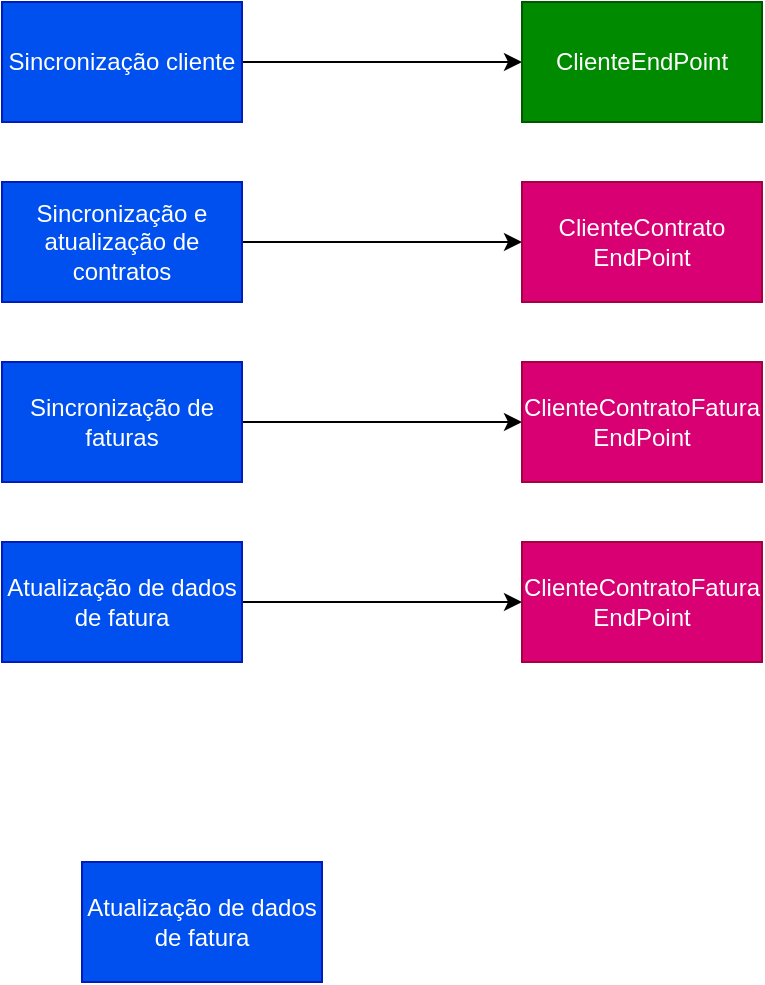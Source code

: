 <mxfile version="20.7.4" type="github" pages="2">
  <diagram id="bcfOEzViOeFCQz89kAM_" name="Página-1">
    <mxGraphModel dx="1434" dy="796" grid="1" gridSize="10" guides="1" tooltips="1" connect="1" arrows="1" fold="1" page="1" pageScale="1" pageWidth="827" pageHeight="1169" math="0" shadow="0">
      <root>
        <mxCell id="0" />
        <mxCell id="1" parent="0" />
        <mxCell id="LhKKLPNGlaLUIo4Cgo96-2" style="edgeStyle=orthogonalEdgeStyle;rounded=0;orthogonalLoop=1;jettySize=auto;html=1;" edge="1" parent="1" source="-_v7oQL_Wrih1DW1me47-1" target="LhKKLPNGlaLUIo4Cgo96-1">
          <mxGeometry relative="1" as="geometry" />
        </mxCell>
        <mxCell id="-_v7oQL_Wrih1DW1me47-1" value="Sincronização cliente" style="rounded=0;whiteSpace=wrap;html=1;fillColor=#0050ef;fontColor=#ffffff;strokeColor=#001DBC;" parent="1" vertex="1">
          <mxGeometry x="80" y="110" width="120" height="60" as="geometry" />
        </mxCell>
        <mxCell id="LhKKLPNGlaLUIo4Cgo96-1" value="ClienteEndPoint" style="rounded=0;whiteSpace=wrap;html=1;fillColor=#008a00;fontColor=#ffffff;strokeColor=#005700;" vertex="1" parent="1">
          <mxGeometry x="340" y="110" width="120" height="60" as="geometry" />
        </mxCell>
        <mxCell id="LhKKLPNGlaLUIo4Cgo96-6" style="edgeStyle=orthogonalEdgeStyle;rounded=0;orthogonalLoop=1;jettySize=auto;html=1;" edge="1" parent="1" source="LhKKLPNGlaLUIo4Cgo96-3" target="LhKKLPNGlaLUIo4Cgo96-5">
          <mxGeometry relative="1" as="geometry" />
        </mxCell>
        <mxCell id="LhKKLPNGlaLUIo4Cgo96-3" value="Sincronização e atualização de contratos" style="rounded=0;whiteSpace=wrap;html=1;fillColor=#0050ef;fontColor=#ffffff;strokeColor=#001DBC;" vertex="1" parent="1">
          <mxGeometry x="80" y="200" width="120" height="60" as="geometry" />
        </mxCell>
        <mxCell id="LhKKLPNGlaLUIo4Cgo96-5" value="ClienteContrato&lt;br&gt;EndPoint" style="whiteSpace=wrap;html=1;fillColor=#d80073;strokeColor=#A50040;fontColor=#ffffff;rounded=0;" vertex="1" parent="1">
          <mxGeometry x="340" y="200" width="120" height="60" as="geometry" />
        </mxCell>
        <mxCell id="LhKKLPNGlaLUIo4Cgo96-9" style="edgeStyle=orthogonalEdgeStyle;rounded=0;orthogonalLoop=1;jettySize=auto;html=1;" edge="1" parent="1" source="LhKKLPNGlaLUIo4Cgo96-7" target="LhKKLPNGlaLUIo4Cgo96-8">
          <mxGeometry relative="1" as="geometry" />
        </mxCell>
        <mxCell id="LhKKLPNGlaLUIo4Cgo96-7" value="Sincronização de faturas" style="rounded=0;whiteSpace=wrap;html=1;fillColor=#0050ef;fontColor=#ffffff;strokeColor=#001DBC;" vertex="1" parent="1">
          <mxGeometry x="80" y="290" width="120" height="60" as="geometry" />
        </mxCell>
        <mxCell id="LhKKLPNGlaLUIo4Cgo96-8" value="ClienteContratoFatura&lt;br&gt;EndPoint" style="whiteSpace=wrap;html=1;fillColor=#d80073;strokeColor=#A50040;fontColor=#ffffff;rounded=0;" vertex="1" parent="1">
          <mxGeometry x="340" y="290" width="120" height="60" as="geometry" />
        </mxCell>
        <mxCell id="LhKKLPNGlaLUIo4Cgo96-12" style="edgeStyle=orthogonalEdgeStyle;rounded=0;orthogonalLoop=1;jettySize=auto;html=1;" edge="1" parent="1" source="LhKKLPNGlaLUIo4Cgo96-10" target="LhKKLPNGlaLUIo4Cgo96-11">
          <mxGeometry relative="1" as="geometry" />
        </mxCell>
        <mxCell id="LhKKLPNGlaLUIo4Cgo96-10" value="Atualização de dados de fatura" style="rounded=0;whiteSpace=wrap;html=1;fillColor=#0050ef;fontColor=#ffffff;strokeColor=#001DBC;" vertex="1" parent="1">
          <mxGeometry x="80" y="380" width="120" height="60" as="geometry" />
        </mxCell>
        <mxCell id="LhKKLPNGlaLUIo4Cgo96-11" value="ClienteContratoFatura&lt;br&gt;EndPoint" style="whiteSpace=wrap;html=1;fillColor=#d80073;strokeColor=#A50040;fontColor=#ffffff;rounded=0;" vertex="1" parent="1">
          <mxGeometry x="340" y="380" width="120" height="60" as="geometry" />
        </mxCell>
        <mxCell id="LhKKLPNGlaLUIo4Cgo96-13" value="Atualização de dados de fatura" style="rounded=0;whiteSpace=wrap;html=1;fillColor=#0050ef;fontColor=#ffffff;strokeColor=#001DBC;" vertex="1" parent="1">
          <mxGeometry x="120" y="540" width="120" height="60" as="geometry" />
        </mxCell>
      </root>
    </mxGraphModel>
  </diagram>
  <diagram id="WhsX3oTb6KMW0yIqo7UX" name="DDD">
    <mxGraphModel dx="2607" dy="1447" grid="1" gridSize="10" guides="1" tooltips="1" connect="1" arrows="1" fold="1" page="1" pageScale="1" pageWidth="827" pageHeight="1169" math="0" shadow="0">
      <root>
        <mxCell id="0" />
        <mxCell id="1" parent="0" />
        <mxCell id="0i6y_T5j30i2rRx53eq2-3" value="ENDPOINT" style="ellipse;whiteSpace=wrap;html=1;fillColor=#d80073;fontColor=#ffffff;strokeColor=#A50040;fillStyle=solid;gradientColor=none;verticalAlign=top;fontSize=18;" vertex="1" parent="1">
          <mxGeometry x="130" y="90" width="590" height="592.32" as="geometry" />
        </mxCell>
        <mxCell id="0i6y_T5j30i2rRx53eq2-5" value="APPLICATION" style="ellipse;whiteSpace=wrap;html=1;fillColor=#A10056;fontColor=#ffffff;strokeColor=#A50040;fillStyle=solid;gradientColor=none;verticalAlign=top;fontSize=18;" vertex="1" parent="1">
          <mxGeometry x="161" y="121" width="530" height="530" as="geometry" />
        </mxCell>
        <mxCell id="0i6y_T5j30i2rRx53eq2-6" value="DOMAIN" style="ellipse;whiteSpace=wrap;html=1;fillColor=#75003F;fontColor=#ffffff;strokeColor=#A50040;fillStyle=solid;gradientColor=none;verticalAlign=top;fontSize=18;" vertex="1" parent="1">
          <mxGeometry x="200.5" y="160.5" width="451" height="451" as="geometry" />
        </mxCell>
        <mxCell id="0i6y_T5j30i2rRx53eq2-7" value="INFRA" style="ellipse;whiteSpace=wrap;html=1;fillColor=#52002C;fontColor=#ffffff;strokeColor=#A50040;fillStyle=solid;gradientColor=none;verticalAlign=top;fontSize=18;" vertex="1" parent="1">
          <mxGeometry x="230.05" y="193" width="391.91" height="387" as="geometry" />
        </mxCell>
        <mxCell id="0i6y_T5j30i2rRx53eq2-8" value="API" style="text;html=1;strokeColor=#2D7600;fillColor=#60a917;align=center;verticalAlign=middle;whiteSpace=wrap;rounded=0;fillStyle=solid;fontSize=33;fontColor=#ffffff;" vertex="1" parent="1">
          <mxGeometry x="490" y="70" width="60" height="30" as="geometry" />
        </mxCell>
        <mxCell id="0i6y_T5j30i2rRx53eq2-9" value="SERVICES" style="text;html=1;strokeColor=#2D7600;fillColor=#60a917;align=center;verticalAlign=middle;whiteSpace=wrap;rounded=0;fillStyle=solid;fontSize=33;fontColor=#ffffff;" vertex="1" parent="1">
          <mxGeometry x="490" y="110" width="180" height="30" as="geometry" />
        </mxCell>
        <mxCell id="0i6y_T5j30i2rRx53eq2-10" value="SERVICES" style="text;html=1;strokeColor=#2D7600;fillColor=#60a917;align=center;verticalAlign=middle;whiteSpace=wrap;rounded=0;fillStyle=solid;fontSize=33;fontColor=#ffffff;" vertex="1" parent="1">
          <mxGeometry x="490" y="150" width="180" height="30" as="geometry" />
        </mxCell>
        <mxCell id="0i6y_T5j30i2rRx53eq2-11" value="REPOSITORY" style="text;html=1;strokeColor=#2D7600;fillColor=#60a917;align=center;verticalAlign=middle;whiteSpace=wrap;rounded=0;fillStyle=solid;fontSize=33;fontColor=#ffffff;" vertex="1" parent="1">
          <mxGeometry x="490" y="190" width="230" height="30" as="geometry" />
        </mxCell>
        <mxCell id="e7exswpzkS2kReg6NvO4-1" value="ENDPOINT" style="rounded=0;whiteSpace=wrap;html=1;fillStyle=solid;fontSize=33;fillColor=#52002C;gradientColor=none;" vertex="1" parent="1">
          <mxGeometry x="80" y="750" width="710" height="60" as="geometry" />
        </mxCell>
        <mxCell id="e7exswpzkS2kReg6NvO4-2" value="IAPPSERVICE" style="rounded=0;whiteSpace=wrap;html=1;fillStyle=solid;fontSize=33;fillColor=#52002C;gradientColor=none;" vertex="1" parent="1">
          <mxGeometry x="80" y="820" width="710" height="60" as="geometry" />
        </mxCell>
        <mxCell id="e7exswpzkS2kReg6NvO4-3" value="APPSERVICE : IAPPSERVICE" style="rounded=0;whiteSpace=wrap;html=1;fillStyle=solid;fontSize=33;fillColor=#52002C;gradientColor=none;" vertex="1" parent="1">
          <mxGeometry x="80" y="890" width="710" height="60" as="geometry" />
        </mxCell>
        <mxCell id="e7exswpzkS2kReg6NvO4-4" value="ISERVICE" style="rounded=0;whiteSpace=wrap;html=1;fillStyle=solid;fontSize=33;fillColor=#52002C;gradientColor=none;" vertex="1" parent="1">
          <mxGeometry x="80" y="960" width="710" height="60" as="geometry" />
        </mxCell>
        <mxCell id="e7exswpzkS2kReg6NvO4-5" value="SERVICE : ISERVICE" style="rounded=0;whiteSpace=wrap;html=1;fillStyle=solid;fontSize=33;fillColor=#52002C;gradientColor=none;" vertex="1" parent="1">
          <mxGeometry x="80" y="1030" width="710" height="60" as="geometry" />
        </mxCell>
        <mxCell id="e7exswpzkS2kReg6NvO4-6" value="IREPOSITORY" style="rounded=0;whiteSpace=wrap;html=1;fillStyle=solid;fontSize=33;fillColor=#52002C;gradientColor=none;" vertex="1" parent="1">
          <mxGeometry x="80" y="1099" width="710" height="60" as="geometry" />
        </mxCell>
        <mxCell id="e7exswpzkS2kReg6NvO4-7" value="REPOSITORY : IREPOSITORY" style="rounded=0;whiteSpace=wrap;html=1;fillStyle=solid;fontSize=33;fillColor=#52002C;gradientColor=none;" vertex="1" parent="1">
          <mxGeometry x="80" y="1170" width="710" height="60" as="geometry" />
        </mxCell>
      </root>
    </mxGraphModel>
  </diagram>
</mxfile>
